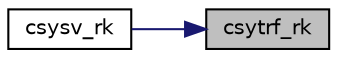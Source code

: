 digraph "csytrf_rk"
{
 // LATEX_PDF_SIZE
  edge [fontname="Helvetica",fontsize="10",labelfontname="Helvetica",labelfontsize="10"];
  node [fontname="Helvetica",fontsize="10",shape=record];
  rankdir="RL";
  Node1 [label="csytrf_rk",height=0.2,width=0.4,color="black", fillcolor="grey75", style="filled", fontcolor="black",tooltip="CSYTRF_RK computes the factorization of a complex symmetric indefinite matrix using the bounded Bunch..."];
  Node1 -> Node2 [dir="back",color="midnightblue",fontsize="10",style="solid",fontname="Helvetica"];
  Node2 [label="csysv_rk",height=0.2,width=0.4,color="black", fillcolor="white", style="filled",URL="$csysv__rk_8f.html#a2342e80957c2a8f81ad7e61a458430cc",tooltip="CSYSV_RK computes the solution to system of linear equations A * X = B for SY matrices"];
}
